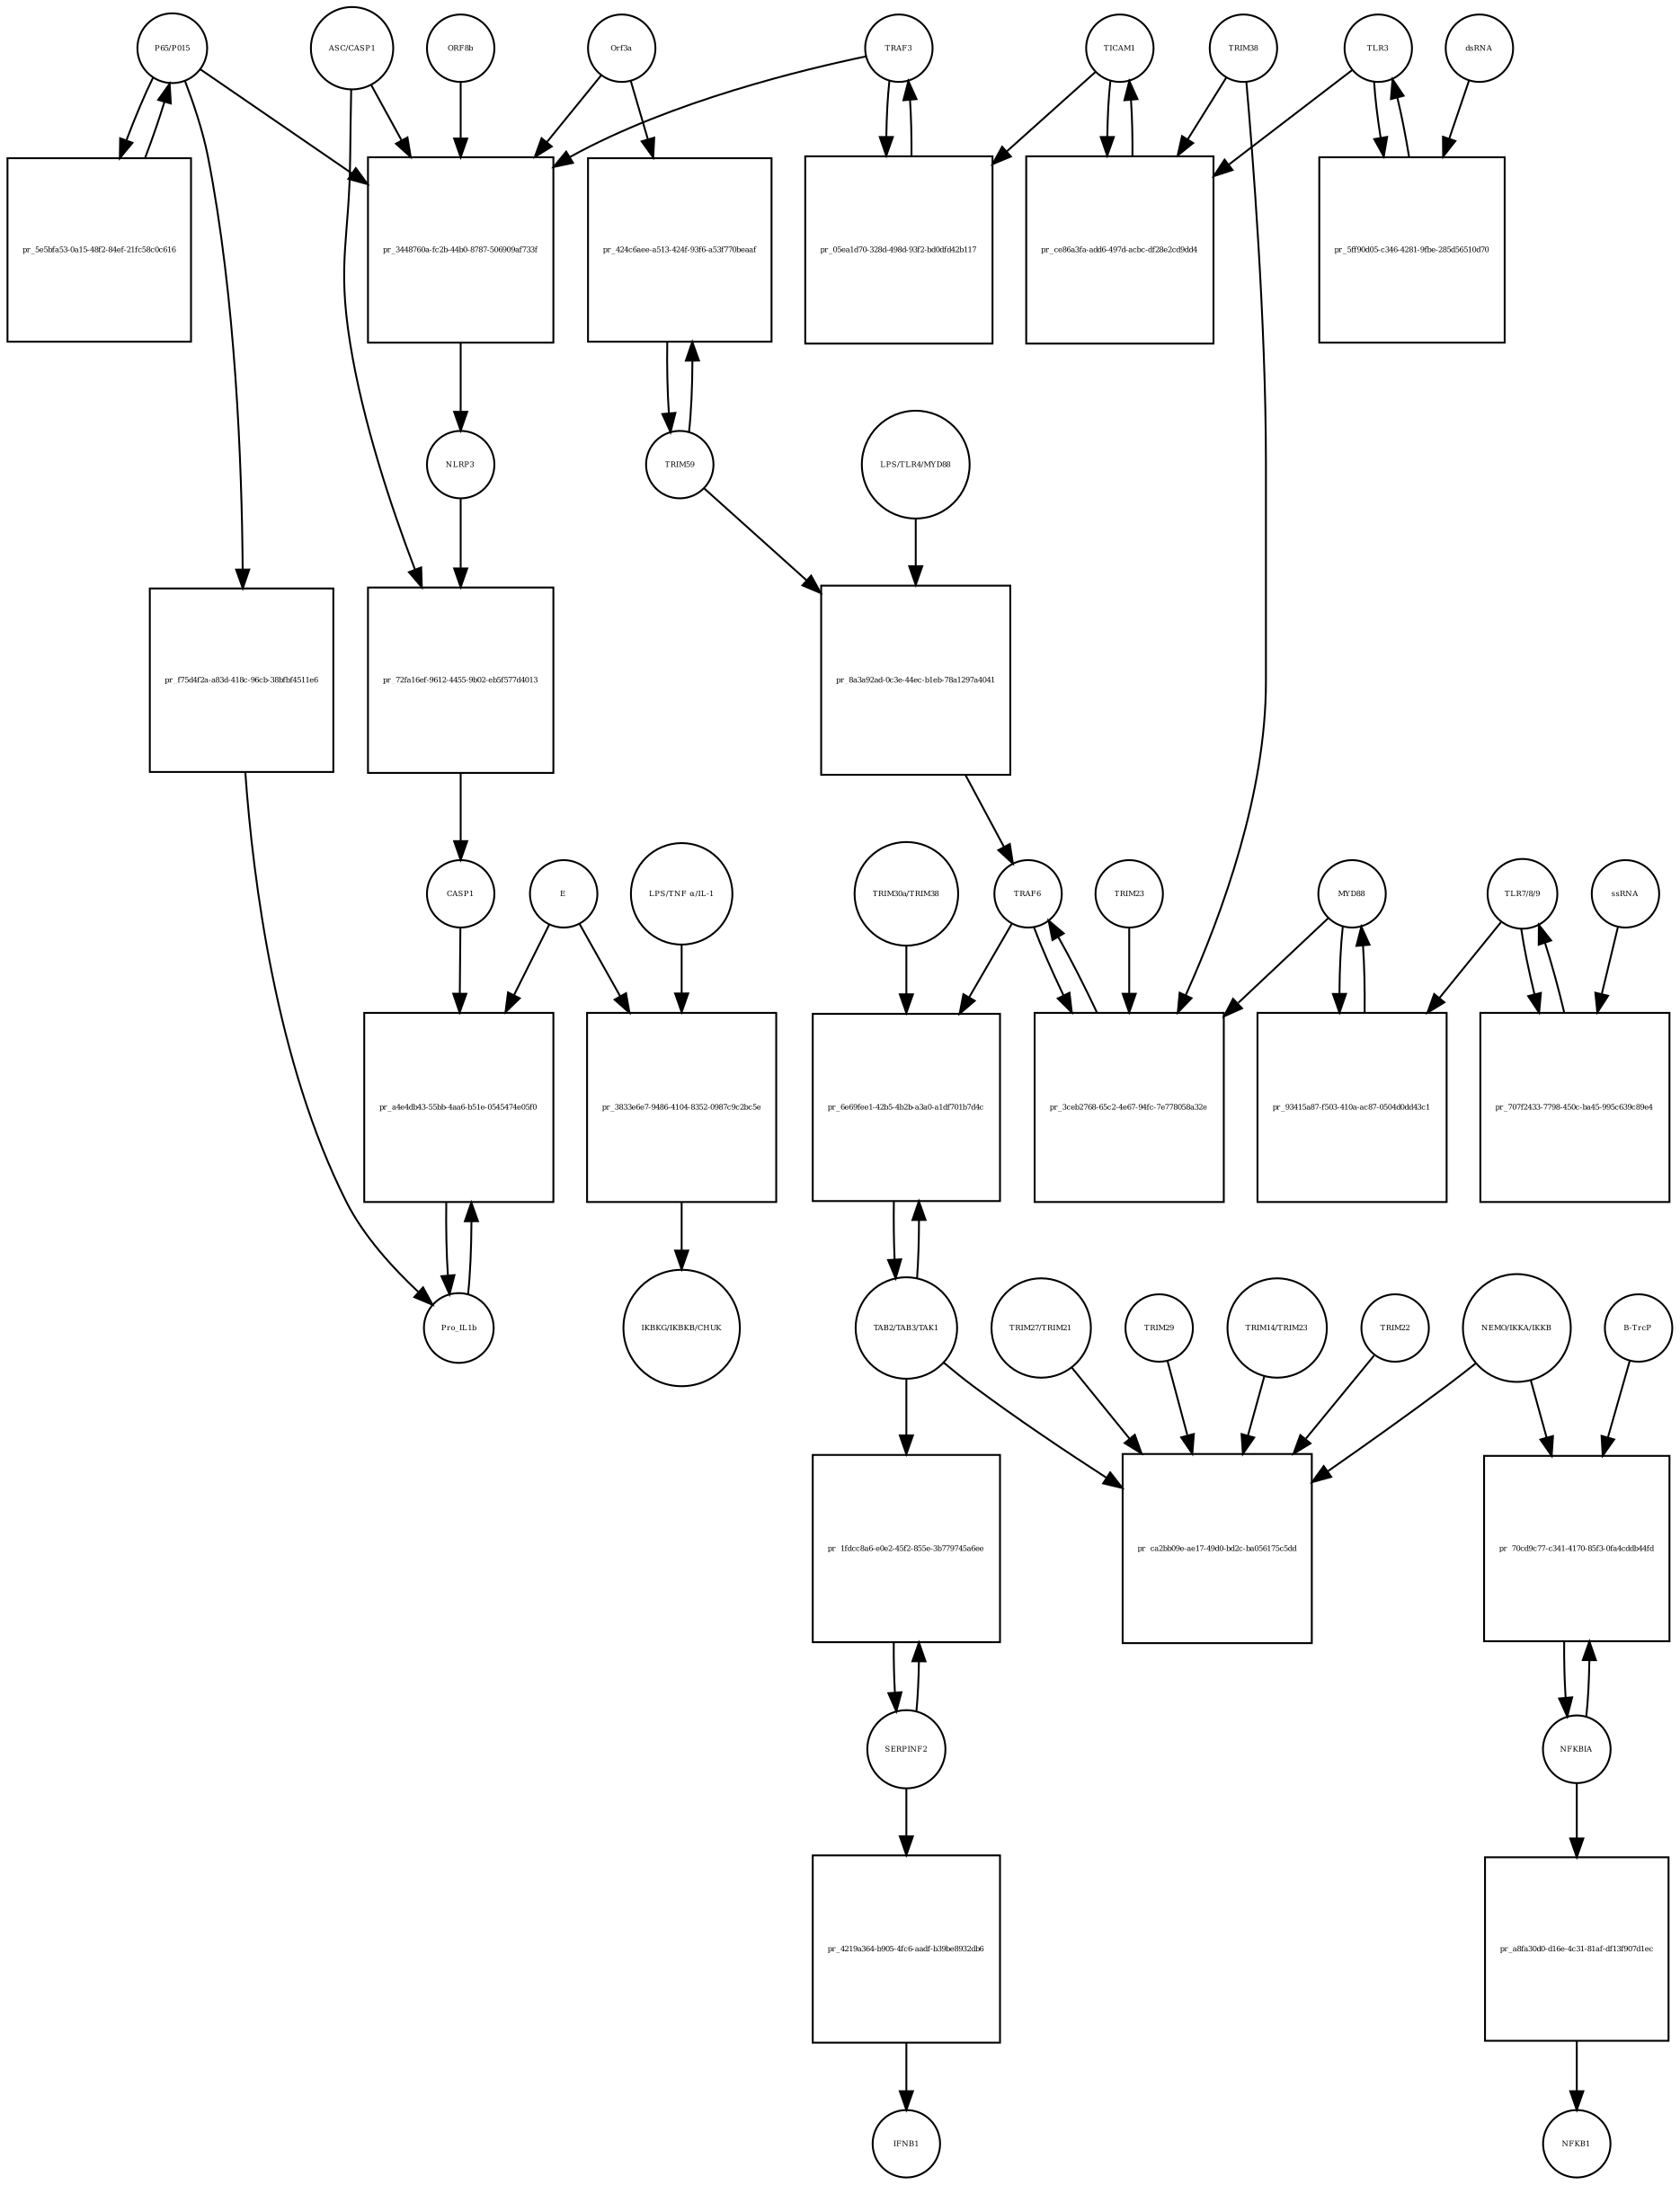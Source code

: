 strict digraph  {
Orf3a [annotation="", bipartite=0, cls=macromolecule, fontsize=4, label=Orf3a, shape=circle];
"pr_3448760a-fc2b-44b0-8787-506909af733f" [annotation="", bipartite=1, cls=process, fontsize=4, label="pr_3448760a-fc2b-44b0-8787-506909af733f", shape=square];
TRAF3 [annotation=urn_miriam_hgnc_12033, bipartite=0, cls=macromolecule, fontsize=4, label=TRAF3, shape=circle];
NLRP3 [annotation=urn_miriam_hgnc_16400, bipartite=0, cls=macromolecule, fontsize=4, label=NLRP3, shape=circle];
"ASC/CASP1" [annotation="urn_miriam_hgnc_16608|urn_miriam_hgnc_1499", bipartite=0, cls=complex, fontsize=4, label="ASC/CASP1", shape=circle];
"P65/P015" [annotation="urn_miriam_hgnc_9955|urn_miriam_hgnc_7794", bipartite=0, cls=complex, fontsize=4, label="P65/P015", shape=circle];
ORF8b [annotation=urn_miriam_uniprot_Q6S8E2, bipartite=0, cls=macromolecule, fontsize=4, label=ORF8b, shape=circle];
"pr_72fa16ef-9612-4455-9b02-eb5f577d4013" [annotation="", bipartite=1, cls=process, fontsize=4, label="pr_72fa16ef-9612-4455-9b02-eb5f577d4013", shape=square];
CASP1 [annotation=urn_miriam_hgnc_1499, bipartite=0, cls=macromolecule, fontsize=4, label=CASP1, shape=circle];
"pr_5e5bfa53-0a15-48f2-84ef-21fc58c0c616" [annotation="", bipartite=1, cls=process, fontsize=4, label="pr_5e5bfa53-0a15-48f2-84ef-21fc58c0c616", shape=square];
"LPS/TLR4/MYD88" [annotation="urn_miriam_hgnc_6121|urn_miriam_hgnc_11850|urn_miriam_hgnc_7562", bipartite=0, cls=complex, fontsize=4, label="LPS/TLR4/MYD88", shape=circle];
"pr_8a3a92ad-0c3e-44ec-b1eb-78a1297a4041" [annotation="", bipartite=1, cls=process, fontsize=4, label="pr_8a3a92ad-0c3e-44ec-b1eb-78a1297a4041", shape=square];
TRAF6 [annotation=urn_miriam_hgnc_12036, bipartite=0, cls=macromolecule, fontsize=4, label=TRAF6, shape=circle];
TRIM59 [annotation=urn_miriam_pubmed_22588174, bipartite=0, cls=macromolecule, fontsize=4, label=TRIM59, shape=circle];
NFKBIA [annotation=urn_miriam_hgnc_7797, bipartite=0, cls=macromolecule, fontsize=4, label=NFKBIA, shape=circle];
"pr_70cd9c77-c341-4170-85f3-0fa4cddb44fd" [annotation="", bipartite=1, cls=process, fontsize=4, label="pr_70cd9c77-c341-4170-85f3-0fa4cddb44fd", shape=square];
"B-TrcP" [annotation=urn_miriam_hgnc_1144, bipartite=0, cls=macromolecule, fontsize=4, label="B-TrcP", shape=circle];
"NEMO/IKKA/IKKB" [annotation="urn_miriam_hgnc_5961|urn_miriam_hgnc_5960|urn_miriam_hgnc_1974", bipartite=0, cls=complex, fontsize=4, label="NEMO/IKKA/IKKB", shape=circle];
"LPS/TNF α/IL-1" [annotation="urn_miriam_hgnc_6121|urn_miriam_hgnc_11892|urn_miriam_hgnc_5991", bipartite=0, cls=complex, fontsize=4, label="LPS/TNF α/IL-1", shape=circle];
"pr_3833e6e7-9486-4104-8352-0987c9c2bc5e" [annotation="", bipartite=1, cls=process, fontsize=4, label="pr_3833e6e7-9486-4104-8352-0987c9c2bc5e", shape=square];
E [annotation=urn_miriam_ncbiprotein_1796318600, bipartite=0, cls=macromolecule, fontsize=4, label=E, shape=circle];
"IKBKG/IKBKB/CHUK" [annotation="urn_miriam_hgnc_5961|urn_miriam_hgnc_5960|urn_miriam_hgnc_1974", bipartite=0, cls=complex, fontsize=4, label="IKBKG/IKBKB/CHUK", shape=circle];
Pro_IL1b [annotation=urn_miriam_hgnc_5992, bipartite=0, cls=macromolecule, fontsize=4, label=Pro_IL1b, shape=circle];
"pr_a4e4db43-55bb-4aa6-b51e-0545474e05f0" [annotation="", bipartite=1, cls=process, fontsize=4, label="pr_a4e4db43-55bb-4aa6-b51e-0545474e05f0", shape=square];
SERPINF2 [annotation=urn_miriam_hgnc_9075, bipartite=0, cls=macromolecule, fontsize=4, label=SERPINF2, shape=circle];
"pr_4219a364-b905-4fc6-aadf-b39be8932db6" [annotation="", bipartite=1, cls=process, fontsize=4, label="pr_4219a364-b905-4fc6-aadf-b39be8932db6", shape=square];
IFNB1 [annotation=urn_miriam_pubmed_5434, bipartite=0, cls=macromolecule, fontsize=4, label=IFNB1, shape=circle];
"pr_f75d4f2a-a83d-418c-96cb-38bfbf4511e6" [annotation="", bipartite=1, cls=process, fontsize=4, label="pr_f75d4f2a-a83d-418c-96cb-38bfbf4511e6", shape=square];
TLR3 [annotation=urn_miriam_hgnc_11849, bipartite=0, cls=macromolecule, fontsize=4, label=TLR3, shape=circle];
"pr_5ff90d05-c346-4281-9fbe-285d56510d70" [annotation="", bipartite=1, cls=process, fontsize=4, label="pr_5ff90d05-c346-4281-9fbe-285d56510d70", shape=square];
dsRNA [annotation="", bipartite=0, cls="nucleic acid feature", fontsize=4, label=dsRNA, shape=circle];
TICAM1 [annotation=urn_miriam_hgnc_18348, bipartite=0, cls=macromolecule, fontsize=4, label=TICAM1, shape=circle];
"pr_ce86a3fa-add6-497d-acbc-df28e2cd9dd4" [annotation="", bipartite=1, cls=process, fontsize=4, label="pr_ce86a3fa-add6-497d-acbc-df28e2cd9dd4", shape=square];
TRIM38 [annotation=urn_miriam_hgnc_10059, bipartite=0, cls=macromolecule, fontsize=4, label=TRIM38, shape=circle];
"pr_424c6aee-a513-424f-93f6-a53f770beaaf" [annotation="", bipartite=1, cls=process, fontsize=4, label="pr_424c6aee-a513-424f-93f6-a53f770beaaf", shape=square];
"TLR7/8/9" [annotation="urn_miriam_hgnc_15633|urn_miriam_hgnc_15632|urn_miriam_hgnc_15631", bipartite=0, cls=complex, fontsize=4, label="TLR7/8/9", shape=circle];
"pr_707f2433-7798-450c-ba45-995c639c89e4" [annotation="", bipartite=1, cls=process, fontsize=4, label="pr_707f2433-7798-450c-ba45-995c639c89e4", shape=square];
ssRNA [annotation="", bipartite=0, cls="nucleic acid feature", fontsize=4, label=ssRNA, shape=circle];
MYD88 [annotation=urn_miriam_hgnc_7562, bipartite=0, cls=macromolecule, fontsize=4, label=MYD88, shape=circle];
"pr_93415a87-f503-410a-ac87-0504d0dd43c1" [annotation="", bipartite=1, cls=process, fontsize=4, label="pr_93415a87-f503-410a-ac87-0504d0dd43c1", shape=square];
"pr_3ceb2768-65c2-4e67-94fc-7e778058a32e" [annotation="", bipartite=1, cls=process, fontsize=4, label="pr_3ceb2768-65c2-4e67-94fc-7e778058a32e", shape=square];
TRIM23 [annotation=urn_miriam_hgnc_660, bipartite=0, cls=macromolecule, fontsize=4, label=TRIM23, shape=circle];
"TAB2/TAB3/TAK1" [annotation="urn_miriam_hgnc_17075|urn_miriam_hgnc_30681|urn_miriam_hgnc_6859", bipartite=0, cls=complex, fontsize=4, label="TAB2/TAB3/TAK1", shape=circle];
"pr_6e69fee1-42b5-4b2b-a3a0-a1df701b7d4c" [annotation="", bipartite=1, cls=process, fontsize=4, label="pr_6e69fee1-42b5-4b2b-a3a0-a1df701b7d4c", shape=square];
"TRIM30a/TRIM38" [annotation=urn_miriam_hgnc_10059, bipartite=0, cls=complex, fontsize=4, label="TRIM30a/TRIM38", shape=circle];
"pr_ca2bb09e-ae17-49d0-bd2c-ba056175c5dd" [annotation="", bipartite=1, cls=process, fontsize=4, label="pr_ca2bb09e-ae17-49d0-bd2c-ba056175c5dd", shape=square];
TRIM22 [annotation=urn_miriam_hgnc_16379, bipartite=0, cls=macromolecule, fontsize=4, label=TRIM22, shape=circle];
"TRIM27/TRIM21" [annotation="urn_miriam_hgnc_9975|urn_miriam_hgnc_11312", bipartite=0, cls=complex, fontsize=4, label="TRIM27/TRIM21", shape=circle];
TRIM29 [annotation=urn_miriam_hgnc_17274, bipartite=0, cls=macromolecule, fontsize=4, label=TRIM29, shape=circle];
"TRIM14/TRIM23" [annotation="urn_miriam_hgnc_16283|urn_miriam_hgnc_660", bipartite=0, cls=complex, fontsize=4, label="TRIM14/TRIM23", shape=circle];
"pr_1fdcc8a6-e0e2-45f2-855e-3b779745a6ee" [annotation="", bipartite=1, cls=process, fontsize=4, label="pr_1fdcc8a6-e0e2-45f2-855e-3b779745a6ee", shape=square];
"pr_05ea1d70-328d-498d-93f2-bd0dfd42b117" [annotation="", bipartite=1, cls=process, fontsize=4, label="pr_05ea1d70-328d-498d-93f2-bd0dfd42b117", shape=square];
"pr_a8fa30d0-d16e-4c31-81af-df13f907d1ec" [annotation="", bipartite=1, cls=process, fontsize=4, label="pr_a8fa30d0-d16e-4c31-81af-df13f907d1ec", shape=square];
NFKB1 [annotation=urn_miriam_hgnc_7794, bipartite=0, cls=macromolecule, fontsize=4, label=NFKB1, shape=circle];
Orf3a -> "pr_3448760a-fc2b-44b0-8787-506909af733f"  [annotation="", interaction_type=consumption];
Orf3a -> "pr_424c6aee-a513-424f-93f6-a53f770beaaf"  [annotation=urn_miriam_pubmed_28829373, interaction_type="necessary stimulation"];
"pr_3448760a-fc2b-44b0-8787-506909af733f" -> NLRP3  [annotation="", interaction_type=production];
TRAF3 -> "pr_3448760a-fc2b-44b0-8787-506909af733f"  [annotation="", interaction_type=consumption];
TRAF3 -> "pr_05ea1d70-328d-498d-93f2-bd0dfd42b117"  [annotation="", interaction_type=consumption];
NLRP3 -> "pr_72fa16ef-9612-4455-9b02-eb5f577d4013"  [annotation=urn_miriam_pubmed_31034780, interaction_type=catalysis];
"ASC/CASP1" -> "pr_3448760a-fc2b-44b0-8787-506909af733f"  [annotation="", interaction_type=consumption];
"ASC/CASP1" -> "pr_72fa16ef-9612-4455-9b02-eb5f577d4013"  [annotation="", interaction_type=consumption];
"P65/P015" -> "pr_3448760a-fc2b-44b0-8787-506909af733f"  [annotation="", interaction_type=consumption];
"P65/P015" -> "pr_5e5bfa53-0a15-48f2-84ef-21fc58c0c616"  [annotation="", interaction_type=consumption];
"P65/P015" -> "pr_f75d4f2a-a83d-418c-96cb-38bfbf4511e6"  [annotation="", interaction_type=consumption];
ORF8b -> "pr_3448760a-fc2b-44b0-8787-506909af733f"  [annotation="", interaction_type=consumption];
"pr_72fa16ef-9612-4455-9b02-eb5f577d4013" -> CASP1  [annotation="", interaction_type=production];
CASP1 -> "pr_a4e4db43-55bb-4aa6-b51e-0545474e05f0"  [annotation=urn_miriam_pubmed_31034780, interaction_type=catalysis];
"pr_5e5bfa53-0a15-48f2-84ef-21fc58c0c616" -> "P65/P015"  [annotation="", interaction_type=production];
"LPS/TLR4/MYD88" -> "pr_8a3a92ad-0c3e-44ec-b1eb-78a1297a4041"  [annotation="", interaction_type=consumption];
"pr_8a3a92ad-0c3e-44ec-b1eb-78a1297a4041" -> TRAF6  [annotation="", interaction_type=production];
TRAF6 -> "pr_3ceb2768-65c2-4e67-94fc-7e778058a32e"  [annotation="", interaction_type=consumption];
TRAF6 -> "pr_6e69fee1-42b5-4b2b-a3a0-a1df701b7d4c"  [annotation="urn_miriam_pubmed_23758787|urn_miriam_pubmed_25172371", interaction_type="necessary stimulation"];
TRIM59 -> "pr_8a3a92ad-0c3e-44ec-b1eb-78a1297a4041"  [annotation="urn_miriam_pubmed_23758787|urn_miriam_pubmed_22588174", interaction_type=inhibition];
TRIM59 -> "pr_424c6aee-a513-424f-93f6-a53f770beaaf"  [annotation="", interaction_type=consumption];
NFKBIA -> "pr_70cd9c77-c341-4170-85f3-0fa4cddb44fd"  [annotation="", interaction_type=consumption];
NFKBIA -> "pr_a8fa30d0-d16e-4c31-81af-df13f907d1ec"  [annotation="", interaction_type=consumption];
"pr_70cd9c77-c341-4170-85f3-0fa4cddb44fd" -> NFKBIA  [annotation="", interaction_type=production];
"B-TrcP" -> "pr_70cd9c77-c341-4170-85f3-0fa4cddb44fd"  [annotation=urn_miriam_pubmed_21135871, interaction_type=catalysis];
"NEMO/IKKA/IKKB" -> "pr_70cd9c77-c341-4170-85f3-0fa4cddb44fd"  [annotation=urn_miriam_pubmed_21135871, interaction_type=catalysis];
"NEMO/IKKA/IKKB" -> "pr_ca2bb09e-ae17-49d0-bd2c-ba056175c5dd"  [annotation="", interaction_type=consumption];
"LPS/TNF α/IL-1" -> "pr_3833e6e7-9486-4104-8352-0987c9c2bc5e"  [annotation="", interaction_type=consumption];
"pr_3833e6e7-9486-4104-8352-0987c9c2bc5e" -> "IKBKG/IKBKB/CHUK"  [annotation="", interaction_type=production];
E -> "pr_3833e6e7-9486-4104-8352-0987c9c2bc5e"  [annotation="", interaction_type=consumption];
E -> "pr_a4e4db43-55bb-4aa6-b51e-0545474e05f0"  [annotation=urn_miriam_pubmed_31034780, interaction_type=catalysis];
Pro_IL1b -> "pr_a4e4db43-55bb-4aa6-b51e-0545474e05f0"  [annotation="", interaction_type=consumption];
"pr_a4e4db43-55bb-4aa6-b51e-0545474e05f0" -> Pro_IL1b  [annotation="", interaction_type=production];
SERPINF2 -> "pr_4219a364-b905-4fc6-aadf-b39be8932db6"  [annotation="", interaction_type=consumption];
SERPINF2 -> "pr_1fdcc8a6-e0e2-45f2-855e-3b779745a6ee"  [annotation="", interaction_type=consumption];
"pr_4219a364-b905-4fc6-aadf-b39be8932db6" -> IFNB1  [annotation="", interaction_type=production];
"pr_f75d4f2a-a83d-418c-96cb-38bfbf4511e6" -> Pro_IL1b  [annotation="", interaction_type=production];
TLR3 -> "pr_5ff90d05-c346-4281-9fbe-285d56510d70"  [annotation="", interaction_type=consumption];
TLR3 -> "pr_ce86a3fa-add6-497d-acbc-df28e2cd9dd4"  [annotation="urn_miriam_pubmed_23758787|urn_miriam_pubmed_22539786", interaction_type="necessary stimulation"];
"pr_5ff90d05-c346-4281-9fbe-285d56510d70" -> TLR3  [annotation="", interaction_type=production];
dsRNA -> "pr_5ff90d05-c346-4281-9fbe-285d56510d70"  [annotation=urn_miriam_pubmed_23758787, interaction_type="necessary stimulation"];
TICAM1 -> "pr_ce86a3fa-add6-497d-acbc-df28e2cd9dd4"  [annotation="", interaction_type=consumption];
TICAM1 -> "pr_05ea1d70-328d-498d-93f2-bd0dfd42b117"  [annotation=urn_miriam_pubmed_28829373, interaction_type="necessary stimulation"];
"pr_ce86a3fa-add6-497d-acbc-df28e2cd9dd4" -> TICAM1  [annotation="", interaction_type=production];
TRIM38 -> "pr_ce86a3fa-add6-497d-acbc-df28e2cd9dd4"  [annotation="urn_miriam_pubmed_23758787|urn_miriam_pubmed_22539786", interaction_type=inhibition];
TRIM38 -> "pr_3ceb2768-65c2-4e67-94fc-7e778058a32e"  [annotation="urn_miriam_pubmed_15361868|urn_miriam_pubmed_22539786|urn_miriam_pubmed_20724660", interaction_type=inhibition];
"pr_424c6aee-a513-424f-93f6-a53f770beaaf" -> TRIM59  [annotation="", interaction_type=production];
"TLR7/8/9" -> "pr_707f2433-7798-450c-ba45-995c639c89e4"  [annotation="", interaction_type=consumption];
"TLR7/8/9" -> "pr_93415a87-f503-410a-ac87-0504d0dd43c1"  [annotation=urn_miriam_pubmed_15361868, interaction_type="necessary stimulation"];
"pr_707f2433-7798-450c-ba45-995c639c89e4" -> "TLR7/8/9"  [annotation="", interaction_type=production];
ssRNA -> "pr_707f2433-7798-450c-ba45-995c639c89e4"  [annotation=urn_miriam_pubmed_21782231, interaction_type="necessary stimulation"];
MYD88 -> "pr_93415a87-f503-410a-ac87-0504d0dd43c1"  [annotation="", interaction_type=consumption];
MYD88 -> "pr_3ceb2768-65c2-4e67-94fc-7e778058a32e"  [annotation="urn_miriam_pubmed_15361868|urn_miriam_pubmed_22539786|urn_miriam_pubmed_20724660", interaction_type="necessary stimulation"];
"pr_93415a87-f503-410a-ac87-0504d0dd43c1" -> MYD88  [annotation="", interaction_type=production];
"pr_3ceb2768-65c2-4e67-94fc-7e778058a32e" -> TRAF6  [annotation="", interaction_type=production];
TRIM23 -> "pr_3ceb2768-65c2-4e67-94fc-7e778058a32e"  [annotation="urn_miriam_pubmed_15361868|urn_miriam_pubmed_22539786|urn_miriam_pubmed_20724660", interaction_type="necessary stimulation"];
"TAB2/TAB3/TAK1" -> "pr_6e69fee1-42b5-4b2b-a3a0-a1df701b7d4c"  [annotation="", interaction_type=consumption];
"TAB2/TAB3/TAK1" -> "pr_ca2bb09e-ae17-49d0-bd2c-ba056175c5dd"  [annotation="urn_miriam_pubmed_23758787|urn_miriam_pubmed_23408607|urn_miriam_pubmed_26358190|urn_miriam_pubmed_27695001|urn_miriam_pubmed_24379373|urn_miriam_pubmed_20724660", interaction_type="necessary stimulation"];
"TAB2/TAB3/TAK1" -> "pr_1fdcc8a6-e0e2-45f2-855e-3b779745a6ee"  [annotation=urn_miriam_pubmed_17706453, interaction_type="necessary stimulation"];
"pr_6e69fee1-42b5-4b2b-a3a0-a1df701b7d4c" -> "TAB2/TAB3/TAK1"  [annotation="", interaction_type=production];
"TRIM30a/TRIM38" -> "pr_6e69fee1-42b5-4b2b-a3a0-a1df701b7d4c"  [annotation="urn_miriam_pubmed_23758787|urn_miriam_pubmed_25172371", interaction_type=inhibition];
TRIM22 -> "pr_ca2bb09e-ae17-49d0-bd2c-ba056175c5dd"  [annotation="urn_miriam_pubmed_23758787|urn_miriam_pubmed_23408607|urn_miriam_pubmed_26358190|urn_miriam_pubmed_27695001|urn_miriam_pubmed_24379373|urn_miriam_pubmed_20724660", interaction_type=inhibition];
"TRIM27/TRIM21" -> "pr_ca2bb09e-ae17-49d0-bd2c-ba056175c5dd"  [annotation="urn_miriam_pubmed_23758787|urn_miriam_pubmed_23408607|urn_miriam_pubmed_26358190|urn_miriam_pubmed_27695001|urn_miriam_pubmed_24379373|urn_miriam_pubmed_20724660", interaction_type=inhibition];
TRIM29 -> "pr_ca2bb09e-ae17-49d0-bd2c-ba056175c5dd"  [annotation="urn_miriam_pubmed_23758787|urn_miriam_pubmed_23408607|urn_miriam_pubmed_26358190|urn_miriam_pubmed_27695001|urn_miriam_pubmed_24379373|urn_miriam_pubmed_20724660", interaction_type=inhibition];
"TRIM14/TRIM23" -> "pr_ca2bb09e-ae17-49d0-bd2c-ba056175c5dd"  [annotation="urn_miriam_pubmed_23758787|urn_miriam_pubmed_23408607|urn_miriam_pubmed_26358190|urn_miriam_pubmed_27695001|urn_miriam_pubmed_24379373|urn_miriam_pubmed_20724660", interaction_type="necessary stimulation"];
"pr_1fdcc8a6-e0e2-45f2-855e-3b779745a6ee" -> SERPINF2  [annotation="", interaction_type=production];
"pr_05ea1d70-328d-498d-93f2-bd0dfd42b117" -> TRAF3  [annotation="", interaction_type=production];
"pr_a8fa30d0-d16e-4c31-81af-df13f907d1ec" -> NFKB1  [annotation="", interaction_type=production];
}
